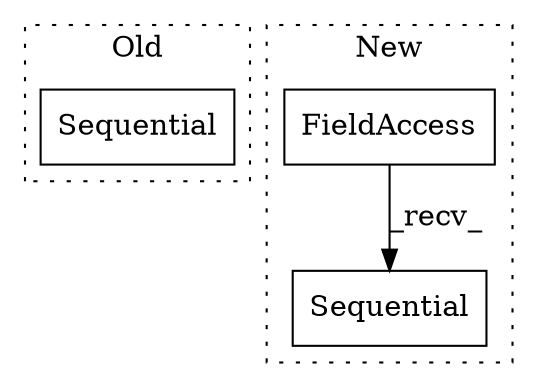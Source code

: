 digraph G {
subgraph cluster0 {
1 [label="Sequential" a="32" s="2142" l="12" shape="box"];
label = "Old";
style="dotted";
}
subgraph cluster1 {
2 [label="Sequential" a="32" s="1767" l="12" shape="box"];
3 [label="FieldAccess" a="22" s="1743" l="10" shape="box"];
label = "New";
style="dotted";
}
3 -> 2 [label="_recv_"];
}